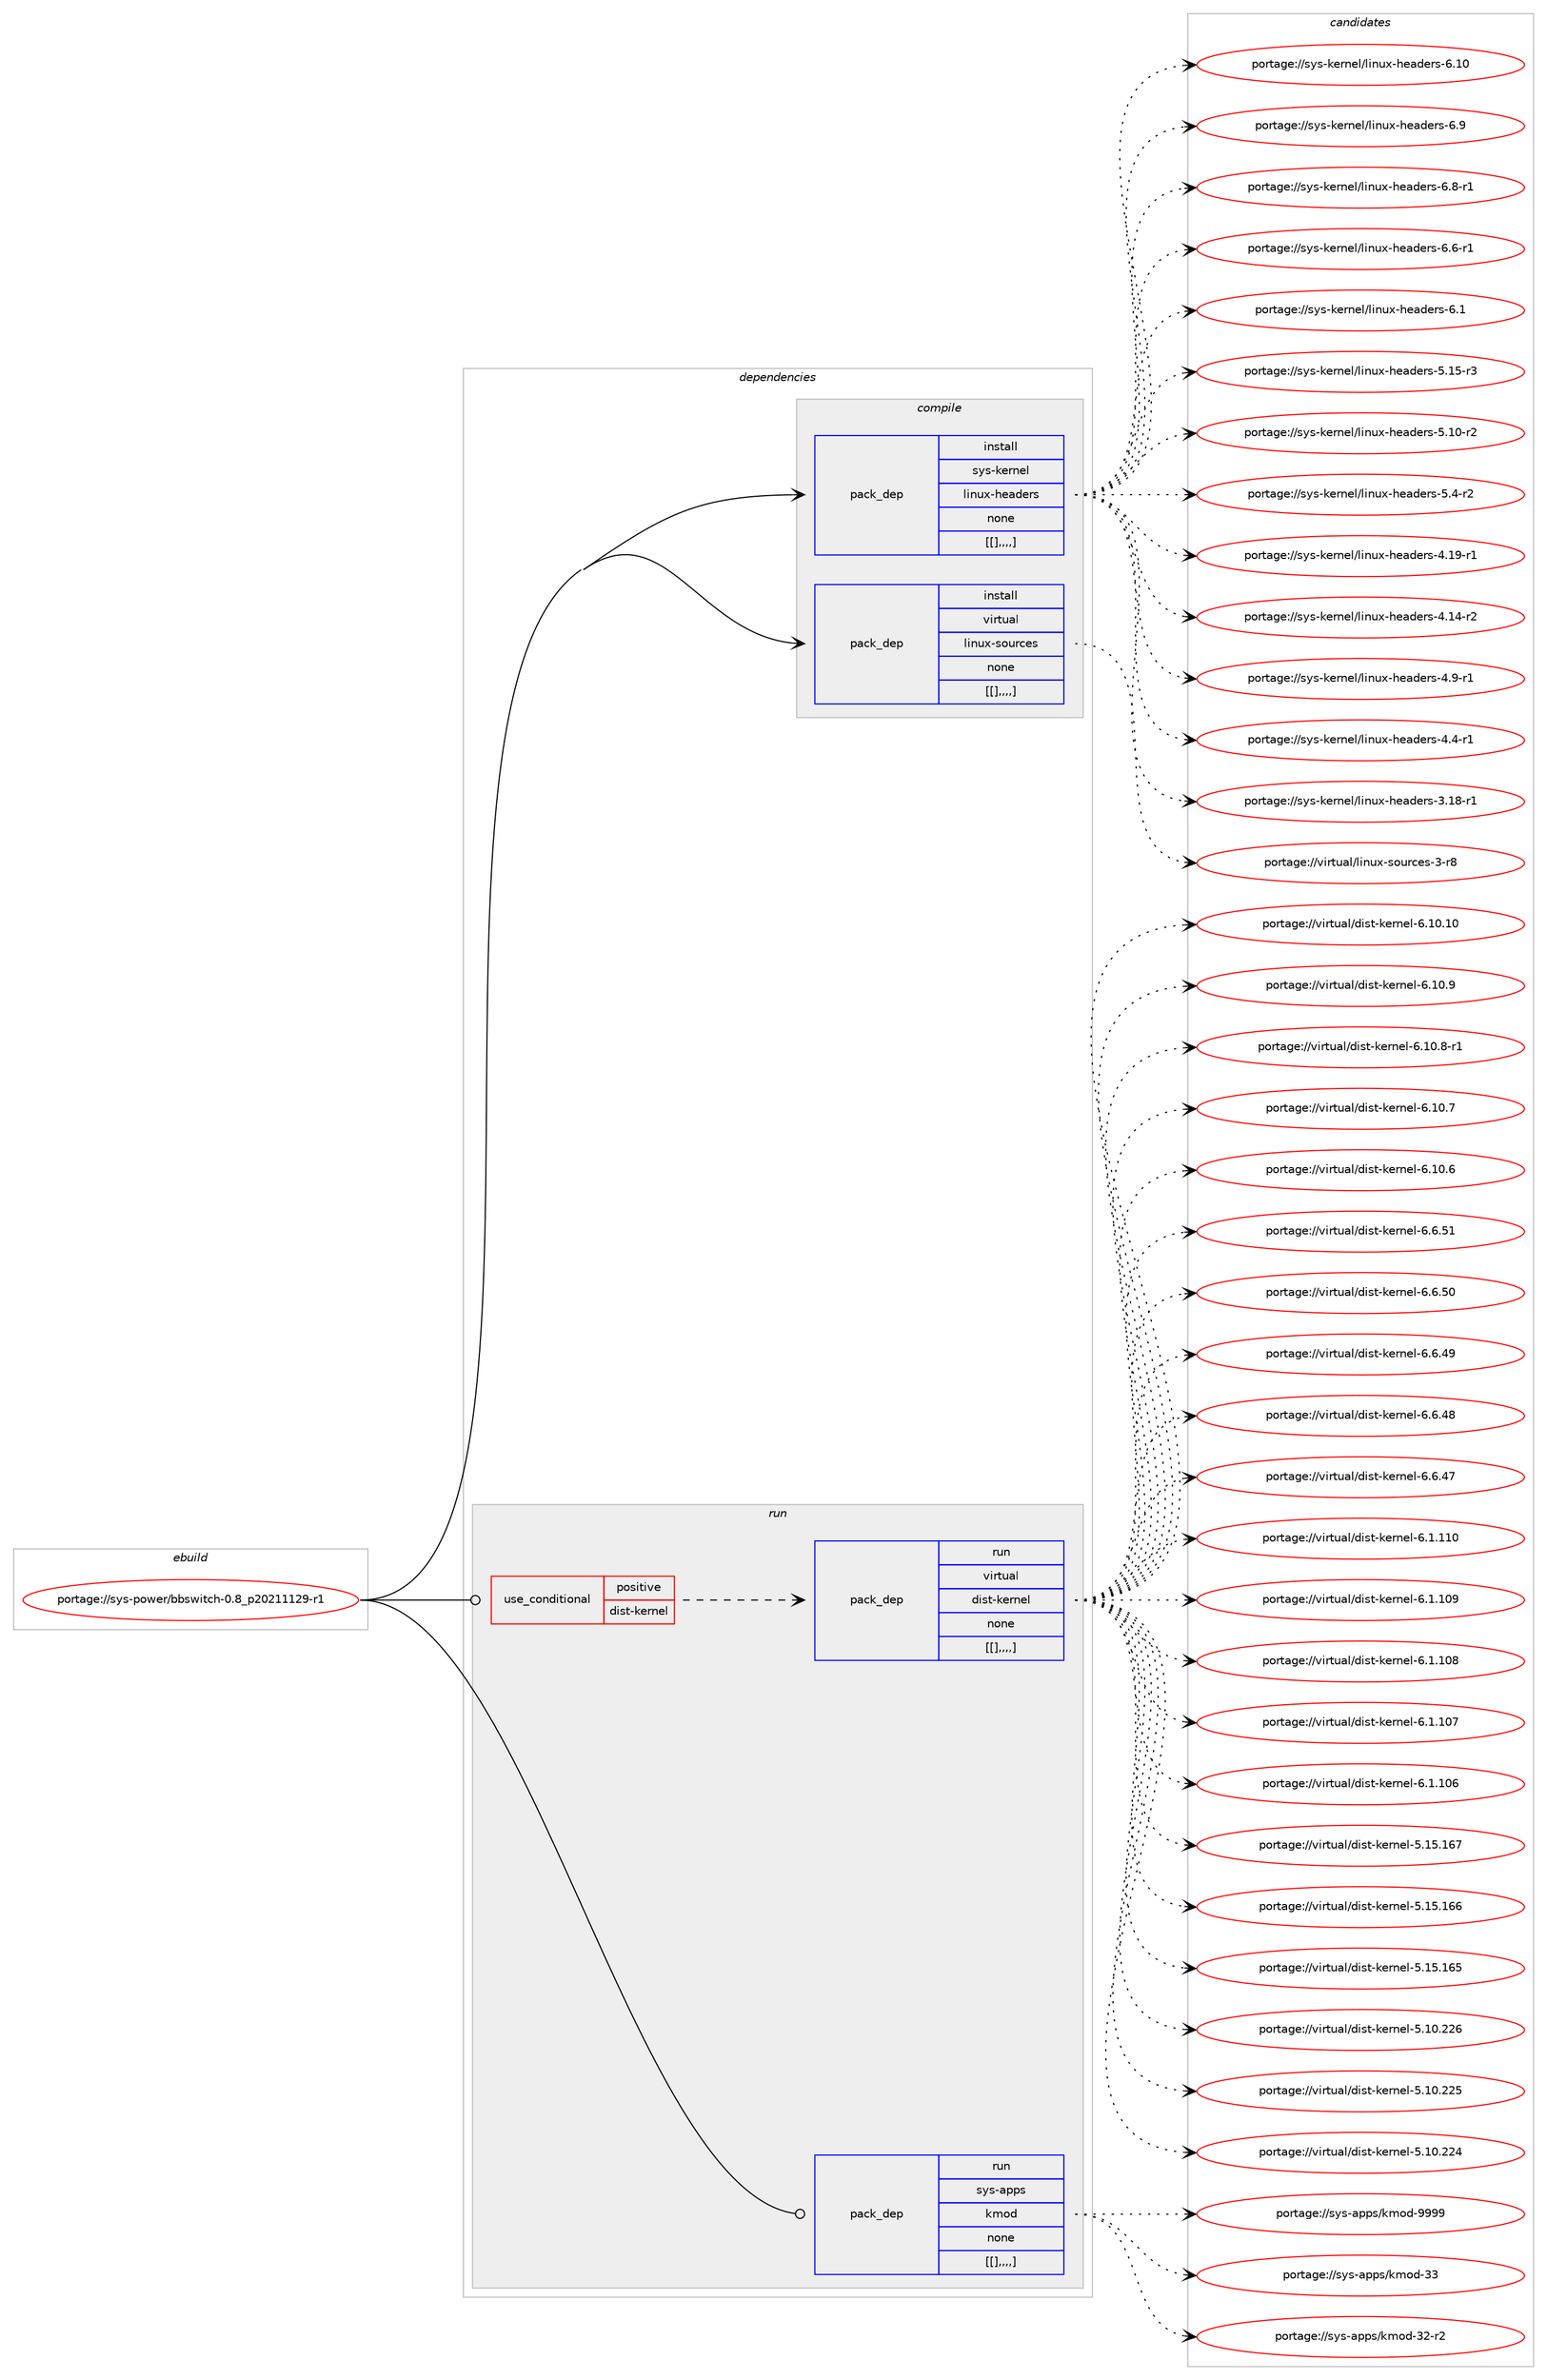 digraph prolog {

# *************
# Graph options
# *************

newrank=true;
concentrate=true;
compound=true;
graph [rankdir=LR,fontname=Helvetica,fontsize=10,ranksep=1.5];#, ranksep=2.5, nodesep=0.2];
edge  [arrowhead=vee];
node  [fontname=Helvetica,fontsize=10];

# **********
# The ebuild
# **********

subgraph cluster_leftcol {
color=gray;
label=<<i>ebuild</i>>;
id [label="portage://sys-power/bbswitch-0.8_p20211129-r1", color=red, width=4, href="../sys-power/bbswitch-0.8_p20211129-r1.svg"];
}

# ****************
# The dependencies
# ****************

subgraph cluster_midcol {
color=gray;
label=<<i>dependencies</i>>;
subgraph cluster_compile {
fillcolor="#eeeeee";
style=filled;
label=<<i>compile</i>>;
subgraph pack334840 {
dependency460859 [label=<<TABLE BORDER="0" CELLBORDER="1" CELLSPACING="0" CELLPADDING="4" WIDTH="220"><TR><TD ROWSPAN="6" CELLPADDING="30">pack_dep</TD></TR><TR><TD WIDTH="110">install</TD></TR><TR><TD>sys-kernel</TD></TR><TR><TD>linux-headers</TD></TR><TR><TD>none</TD></TR><TR><TD>[[],,,,]</TD></TR></TABLE>>, shape=none, color=blue];
}
id:e -> dependency460859:w [weight=20,style="solid",arrowhead="vee"];
subgraph pack334841 {
dependency460860 [label=<<TABLE BORDER="0" CELLBORDER="1" CELLSPACING="0" CELLPADDING="4" WIDTH="220"><TR><TD ROWSPAN="6" CELLPADDING="30">pack_dep</TD></TR><TR><TD WIDTH="110">install</TD></TR><TR><TD>virtual</TD></TR><TR><TD>linux-sources</TD></TR><TR><TD>none</TD></TR><TR><TD>[[],,,,]</TD></TR></TABLE>>, shape=none, color=blue];
}
id:e -> dependency460860:w [weight=20,style="solid",arrowhead="vee"];
}
subgraph cluster_compileandrun {
fillcolor="#eeeeee";
style=filled;
label=<<i>compile and run</i>>;
}
subgraph cluster_run {
fillcolor="#eeeeee";
style=filled;
label=<<i>run</i>>;
subgraph cond122893 {
dependency460861 [label=<<TABLE BORDER="0" CELLBORDER="1" CELLSPACING="0" CELLPADDING="4"><TR><TD ROWSPAN="3" CELLPADDING="10">use_conditional</TD></TR><TR><TD>positive</TD></TR><TR><TD>dist-kernel</TD></TR></TABLE>>, shape=none, color=red];
subgraph pack334842 {
dependency460862 [label=<<TABLE BORDER="0" CELLBORDER="1" CELLSPACING="0" CELLPADDING="4" WIDTH="220"><TR><TD ROWSPAN="6" CELLPADDING="30">pack_dep</TD></TR><TR><TD WIDTH="110">run</TD></TR><TR><TD>virtual</TD></TR><TR><TD>dist-kernel</TD></TR><TR><TD>none</TD></TR><TR><TD>[[],,,,]</TD></TR></TABLE>>, shape=none, color=blue];
}
dependency460861:e -> dependency460862:w [weight=20,style="dashed",arrowhead="vee"];
}
id:e -> dependency460861:w [weight=20,style="solid",arrowhead="odot"];
subgraph pack334843 {
dependency460863 [label=<<TABLE BORDER="0" CELLBORDER="1" CELLSPACING="0" CELLPADDING="4" WIDTH="220"><TR><TD ROWSPAN="6" CELLPADDING="30">pack_dep</TD></TR><TR><TD WIDTH="110">run</TD></TR><TR><TD>sys-apps</TD></TR><TR><TD>kmod</TD></TR><TR><TD>none</TD></TR><TR><TD>[[],,,,]</TD></TR></TABLE>>, shape=none, color=blue];
}
id:e -> dependency460863:w [weight=20,style="solid",arrowhead="odot"];
}
}

# **************
# The candidates
# **************

subgraph cluster_choices {
rank=same;
color=gray;
label=<<i>candidates</i>>;

subgraph choice334840 {
color=black;
nodesep=1;
choice115121115451071011141101011084710810511011712045104101971001011141154554464948 [label="portage://sys-kernel/linux-headers-6.10", color=red, width=4,href="../sys-kernel/linux-headers-6.10.svg"];
choice1151211154510710111411010110847108105110117120451041019710010111411545544657 [label="portage://sys-kernel/linux-headers-6.9", color=red, width=4,href="../sys-kernel/linux-headers-6.9.svg"];
choice11512111545107101114110101108471081051101171204510410197100101114115455446564511449 [label="portage://sys-kernel/linux-headers-6.8-r1", color=red, width=4,href="../sys-kernel/linux-headers-6.8-r1.svg"];
choice11512111545107101114110101108471081051101171204510410197100101114115455446544511449 [label="portage://sys-kernel/linux-headers-6.6-r1", color=red, width=4,href="../sys-kernel/linux-headers-6.6-r1.svg"];
choice1151211154510710111411010110847108105110117120451041019710010111411545544649 [label="portage://sys-kernel/linux-headers-6.1", color=red, width=4,href="../sys-kernel/linux-headers-6.1.svg"];
choice1151211154510710111411010110847108105110117120451041019710010111411545534649534511451 [label="portage://sys-kernel/linux-headers-5.15-r3", color=red, width=4,href="../sys-kernel/linux-headers-5.15-r3.svg"];
choice1151211154510710111411010110847108105110117120451041019710010111411545534649484511450 [label="portage://sys-kernel/linux-headers-5.10-r2", color=red, width=4,href="../sys-kernel/linux-headers-5.10-r2.svg"];
choice11512111545107101114110101108471081051101171204510410197100101114115455346524511450 [label="portage://sys-kernel/linux-headers-5.4-r2", color=red, width=4,href="../sys-kernel/linux-headers-5.4-r2.svg"];
choice1151211154510710111411010110847108105110117120451041019710010111411545524649574511449 [label="portage://sys-kernel/linux-headers-4.19-r1", color=red, width=4,href="../sys-kernel/linux-headers-4.19-r1.svg"];
choice1151211154510710111411010110847108105110117120451041019710010111411545524649524511450 [label="portage://sys-kernel/linux-headers-4.14-r2", color=red, width=4,href="../sys-kernel/linux-headers-4.14-r2.svg"];
choice11512111545107101114110101108471081051101171204510410197100101114115455246574511449 [label="portage://sys-kernel/linux-headers-4.9-r1", color=red, width=4,href="../sys-kernel/linux-headers-4.9-r1.svg"];
choice11512111545107101114110101108471081051101171204510410197100101114115455246524511449 [label="portage://sys-kernel/linux-headers-4.4-r1", color=red, width=4,href="../sys-kernel/linux-headers-4.4-r1.svg"];
choice1151211154510710111411010110847108105110117120451041019710010111411545514649564511449 [label="portage://sys-kernel/linux-headers-3.18-r1", color=red, width=4,href="../sys-kernel/linux-headers-3.18-r1.svg"];
dependency460859:e -> choice115121115451071011141101011084710810511011712045104101971001011141154554464948:w [style=dotted,weight="100"];
dependency460859:e -> choice1151211154510710111411010110847108105110117120451041019710010111411545544657:w [style=dotted,weight="100"];
dependency460859:e -> choice11512111545107101114110101108471081051101171204510410197100101114115455446564511449:w [style=dotted,weight="100"];
dependency460859:e -> choice11512111545107101114110101108471081051101171204510410197100101114115455446544511449:w [style=dotted,weight="100"];
dependency460859:e -> choice1151211154510710111411010110847108105110117120451041019710010111411545544649:w [style=dotted,weight="100"];
dependency460859:e -> choice1151211154510710111411010110847108105110117120451041019710010111411545534649534511451:w [style=dotted,weight="100"];
dependency460859:e -> choice1151211154510710111411010110847108105110117120451041019710010111411545534649484511450:w [style=dotted,weight="100"];
dependency460859:e -> choice11512111545107101114110101108471081051101171204510410197100101114115455346524511450:w [style=dotted,weight="100"];
dependency460859:e -> choice1151211154510710111411010110847108105110117120451041019710010111411545524649574511449:w [style=dotted,weight="100"];
dependency460859:e -> choice1151211154510710111411010110847108105110117120451041019710010111411545524649524511450:w [style=dotted,weight="100"];
dependency460859:e -> choice11512111545107101114110101108471081051101171204510410197100101114115455246574511449:w [style=dotted,weight="100"];
dependency460859:e -> choice11512111545107101114110101108471081051101171204510410197100101114115455246524511449:w [style=dotted,weight="100"];
dependency460859:e -> choice1151211154510710111411010110847108105110117120451041019710010111411545514649564511449:w [style=dotted,weight="100"];
}
subgraph choice334841 {
color=black;
nodesep=1;
choice1181051141161179710847108105110117120451151111171149910111545514511456 [label="portage://virtual/linux-sources-3-r8", color=red, width=4,href="../virtual/linux-sources-3-r8.svg"];
dependency460860:e -> choice1181051141161179710847108105110117120451151111171149910111545514511456:w [style=dotted,weight="100"];
}
subgraph choice334842 {
color=black;
nodesep=1;
choice1181051141161179710847100105115116451071011141101011084554464948464948 [label="portage://virtual/dist-kernel-6.10.10", color=red, width=4,href="../virtual/dist-kernel-6.10.10.svg"];
choice11810511411611797108471001051151164510710111411010110845544649484657 [label="portage://virtual/dist-kernel-6.10.9", color=red, width=4,href="../virtual/dist-kernel-6.10.9.svg"];
choice118105114116117971084710010511511645107101114110101108455446494846564511449 [label="portage://virtual/dist-kernel-6.10.8-r1", color=red, width=4,href="../virtual/dist-kernel-6.10.8-r1.svg"];
choice11810511411611797108471001051151164510710111411010110845544649484655 [label="portage://virtual/dist-kernel-6.10.7", color=red, width=4,href="../virtual/dist-kernel-6.10.7.svg"];
choice11810511411611797108471001051151164510710111411010110845544649484654 [label="portage://virtual/dist-kernel-6.10.6", color=red, width=4,href="../virtual/dist-kernel-6.10.6.svg"];
choice11810511411611797108471001051151164510710111411010110845544654465349 [label="portage://virtual/dist-kernel-6.6.51", color=red, width=4,href="../virtual/dist-kernel-6.6.51.svg"];
choice11810511411611797108471001051151164510710111411010110845544654465348 [label="portage://virtual/dist-kernel-6.6.50", color=red, width=4,href="../virtual/dist-kernel-6.6.50.svg"];
choice11810511411611797108471001051151164510710111411010110845544654465257 [label="portage://virtual/dist-kernel-6.6.49", color=red, width=4,href="../virtual/dist-kernel-6.6.49.svg"];
choice11810511411611797108471001051151164510710111411010110845544654465256 [label="portage://virtual/dist-kernel-6.6.48", color=red, width=4,href="../virtual/dist-kernel-6.6.48.svg"];
choice11810511411611797108471001051151164510710111411010110845544654465255 [label="portage://virtual/dist-kernel-6.6.47", color=red, width=4,href="../virtual/dist-kernel-6.6.47.svg"];
choice1181051141161179710847100105115116451071011141101011084554464946494948 [label="portage://virtual/dist-kernel-6.1.110", color=red, width=4,href="../virtual/dist-kernel-6.1.110.svg"];
choice1181051141161179710847100105115116451071011141101011084554464946494857 [label="portage://virtual/dist-kernel-6.1.109", color=red, width=4,href="../virtual/dist-kernel-6.1.109.svg"];
choice1181051141161179710847100105115116451071011141101011084554464946494856 [label="portage://virtual/dist-kernel-6.1.108", color=red, width=4,href="../virtual/dist-kernel-6.1.108.svg"];
choice1181051141161179710847100105115116451071011141101011084554464946494855 [label="portage://virtual/dist-kernel-6.1.107", color=red, width=4,href="../virtual/dist-kernel-6.1.107.svg"];
choice1181051141161179710847100105115116451071011141101011084554464946494854 [label="portage://virtual/dist-kernel-6.1.106", color=red, width=4,href="../virtual/dist-kernel-6.1.106.svg"];
choice118105114116117971084710010511511645107101114110101108455346495346495455 [label="portage://virtual/dist-kernel-5.15.167", color=red, width=4,href="../virtual/dist-kernel-5.15.167.svg"];
choice118105114116117971084710010511511645107101114110101108455346495346495454 [label="portage://virtual/dist-kernel-5.15.166", color=red, width=4,href="../virtual/dist-kernel-5.15.166.svg"];
choice118105114116117971084710010511511645107101114110101108455346495346495453 [label="portage://virtual/dist-kernel-5.15.165", color=red, width=4,href="../virtual/dist-kernel-5.15.165.svg"];
choice118105114116117971084710010511511645107101114110101108455346494846505054 [label="portage://virtual/dist-kernel-5.10.226", color=red, width=4,href="../virtual/dist-kernel-5.10.226.svg"];
choice118105114116117971084710010511511645107101114110101108455346494846505053 [label="portage://virtual/dist-kernel-5.10.225", color=red, width=4,href="../virtual/dist-kernel-5.10.225.svg"];
choice118105114116117971084710010511511645107101114110101108455346494846505052 [label="portage://virtual/dist-kernel-5.10.224", color=red, width=4,href="../virtual/dist-kernel-5.10.224.svg"];
dependency460862:e -> choice1181051141161179710847100105115116451071011141101011084554464948464948:w [style=dotted,weight="100"];
dependency460862:e -> choice11810511411611797108471001051151164510710111411010110845544649484657:w [style=dotted,weight="100"];
dependency460862:e -> choice118105114116117971084710010511511645107101114110101108455446494846564511449:w [style=dotted,weight="100"];
dependency460862:e -> choice11810511411611797108471001051151164510710111411010110845544649484655:w [style=dotted,weight="100"];
dependency460862:e -> choice11810511411611797108471001051151164510710111411010110845544649484654:w [style=dotted,weight="100"];
dependency460862:e -> choice11810511411611797108471001051151164510710111411010110845544654465349:w [style=dotted,weight="100"];
dependency460862:e -> choice11810511411611797108471001051151164510710111411010110845544654465348:w [style=dotted,weight="100"];
dependency460862:e -> choice11810511411611797108471001051151164510710111411010110845544654465257:w [style=dotted,weight="100"];
dependency460862:e -> choice11810511411611797108471001051151164510710111411010110845544654465256:w [style=dotted,weight="100"];
dependency460862:e -> choice11810511411611797108471001051151164510710111411010110845544654465255:w [style=dotted,weight="100"];
dependency460862:e -> choice1181051141161179710847100105115116451071011141101011084554464946494948:w [style=dotted,weight="100"];
dependency460862:e -> choice1181051141161179710847100105115116451071011141101011084554464946494857:w [style=dotted,weight="100"];
dependency460862:e -> choice1181051141161179710847100105115116451071011141101011084554464946494856:w [style=dotted,weight="100"];
dependency460862:e -> choice1181051141161179710847100105115116451071011141101011084554464946494855:w [style=dotted,weight="100"];
dependency460862:e -> choice1181051141161179710847100105115116451071011141101011084554464946494854:w [style=dotted,weight="100"];
dependency460862:e -> choice118105114116117971084710010511511645107101114110101108455346495346495455:w [style=dotted,weight="100"];
dependency460862:e -> choice118105114116117971084710010511511645107101114110101108455346495346495454:w [style=dotted,weight="100"];
dependency460862:e -> choice118105114116117971084710010511511645107101114110101108455346495346495453:w [style=dotted,weight="100"];
dependency460862:e -> choice118105114116117971084710010511511645107101114110101108455346494846505054:w [style=dotted,weight="100"];
dependency460862:e -> choice118105114116117971084710010511511645107101114110101108455346494846505053:w [style=dotted,weight="100"];
dependency460862:e -> choice118105114116117971084710010511511645107101114110101108455346494846505052:w [style=dotted,weight="100"];
}
subgraph choice334843 {
color=black;
nodesep=1;
choice1151211154597112112115471071091111004557575757 [label="portage://sys-apps/kmod-9999", color=red, width=4,href="../sys-apps/kmod-9999.svg"];
choice115121115459711211211547107109111100455151 [label="portage://sys-apps/kmod-33", color=red, width=4,href="../sys-apps/kmod-33.svg"];
choice1151211154597112112115471071091111004551504511450 [label="portage://sys-apps/kmod-32-r2", color=red, width=4,href="../sys-apps/kmod-32-r2.svg"];
dependency460863:e -> choice1151211154597112112115471071091111004557575757:w [style=dotted,weight="100"];
dependency460863:e -> choice115121115459711211211547107109111100455151:w [style=dotted,weight="100"];
dependency460863:e -> choice1151211154597112112115471071091111004551504511450:w [style=dotted,weight="100"];
}
}

}
